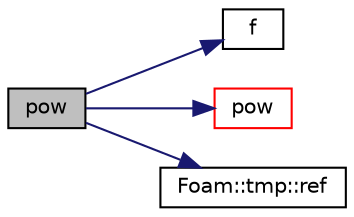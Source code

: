 digraph "pow"
{
  bgcolor="transparent";
  edge [fontname="Helvetica",fontsize="10",labelfontname="Helvetica",labelfontsize="10"];
  node [fontname="Helvetica",fontsize="10",shape=record];
  rankdir="LR";
  Node73664 [label="pow",height=0.2,width=0.4,color="black", fillcolor="grey75", style="filled", fontcolor="black"];
  Node73664 -> Node73665 [color="midnightblue",fontsize="10",style="solid",fontname="Helvetica"];
  Node73665 [label="f",height=0.2,width=0.4,color="black",URL="$a18335.html#a888be93833ac7a23170555c69c690288"];
  Node73664 -> Node73666 [color="midnightblue",fontsize="10",style="solid",fontname="Helvetica"];
  Node73666 [label="pow",height=0.2,width=0.4,color="red",URL="$a21851.html#a7500c8e9d27a442adc75e287de074c7c"];
  Node73664 -> Node73670 [color="midnightblue",fontsize="10",style="solid",fontname="Helvetica"];
  Node73670 [label="Foam::tmp::ref",height=0.2,width=0.4,color="black",URL="$a27077.html#aeaf81e641282874cef07f5b808efc83b",tooltip="Return non-const reference or generate a fatal error. "];
}
